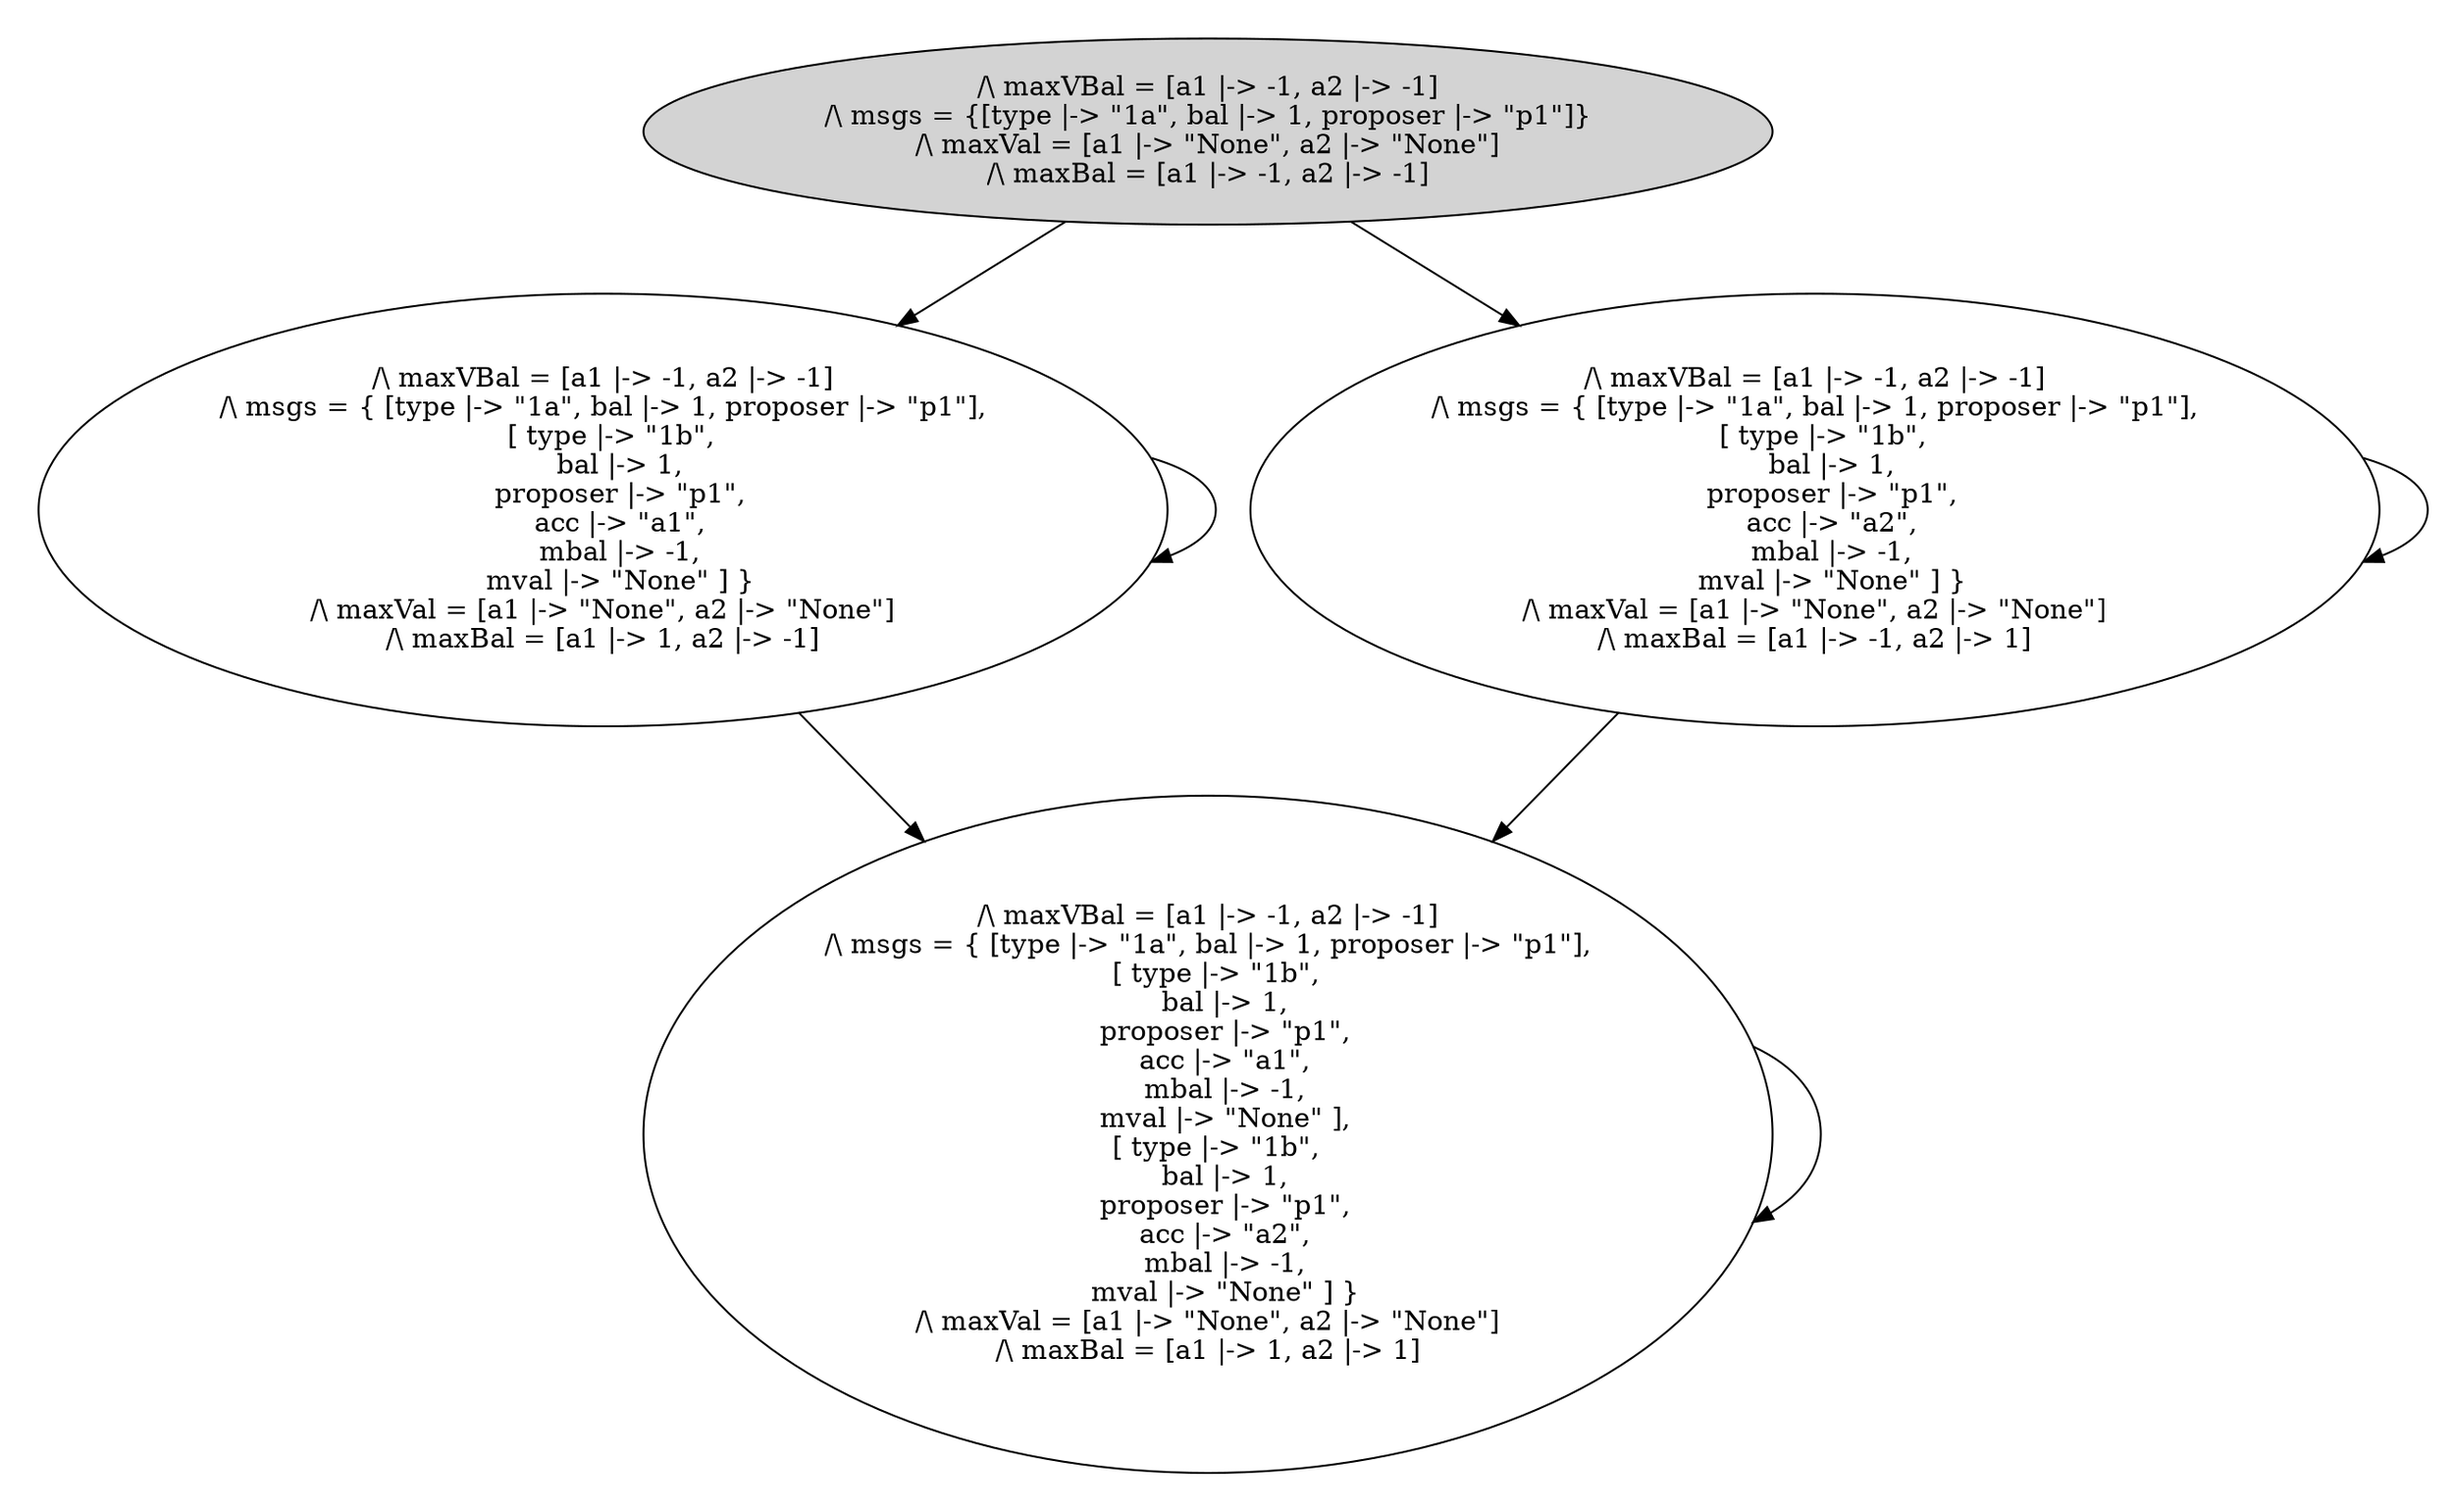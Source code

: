 strict digraph DiskGraph {
nodesep=0.35;
subgraph cluster_graph {
color="white";
-1416466293964799307 [label="/\\ maxVBal = [a1 |-> -1, a2 |-> -1]\n/\\ msgs = {[type |-> \"1a\", bal |-> 1, proposer |-> \"p1\"]}\n/\\ maxVal = [a1 |-> \"None\", a2 |-> \"None\"]\n/\\ maxBal = [a1 |-> -1, a2 |-> -1]",style = filled]
-1416466293964799307 -> 5628181632492425619 [label="",color="black",fontcolor="black"];
5628181632492425619 [label="/\\ maxVBal = [a1 |-> -1, a2 |-> -1]\n/\\ msgs = { [type |-> \"1a\", bal |-> 1, proposer |-> \"p1\"],\n  [ type |-> \"1b\",\n    bal |-> 1,\n    proposer |-> \"p1\",\n    acc |-> \"a1\",\n    mbal |-> -1,\n    mval |-> \"None\" ] }\n/\\ maxVal = [a1 |-> \"None\", a2 |-> \"None\"]\n/\\ maxBal = [a1 |-> 1, a2 |-> -1]"];
-1416466293964799307 -> 7891123378727893063 [label="",color="black",fontcolor="black"];
7891123378727893063 [label="/\\ maxVBal = [a1 |-> -1, a2 |-> -1]\n/\\ msgs = { [type |-> \"1a\", bal |-> 1, proposer |-> \"p1\"],\n  [ type |-> \"1b\",\n    bal |-> 1,\n    proposer |-> \"p1\",\n    acc |-> \"a2\",\n    mbal |-> -1,\n    mval |-> \"None\" ] }\n/\\ maxVal = [a1 |-> \"None\", a2 |-> \"None\"]\n/\\ maxBal = [a1 |-> -1, a2 |-> 1]"];
5628181632492425619 -> 5628181632492425619 [label="",color="black",fontcolor="black"];
5628181632492425619 -> 5875126918969552521 [label="",color="black",fontcolor="black"];
5875126918969552521 [label="/\\ maxVBal = [a1 |-> -1, a2 |-> -1]\n/\\ msgs = { [type |-> \"1a\", bal |-> 1, proposer |-> \"p1\"],\n  [ type |-> \"1b\",\n    bal |-> 1,\n    proposer |-> \"p1\",\n    acc |-> \"a1\",\n    mbal |-> -1,\n    mval |-> \"None\" ],\n  [ type |-> \"1b\",\n    bal |-> 1,\n    proposer |-> \"p1\",\n    acc |-> \"a2\",\n    mbal |-> -1,\n    mval |-> \"None\" ] }\n/\\ maxVal = [a1 |-> \"None\", a2 |-> \"None\"]\n/\\ maxBal = [a1 |-> 1, a2 |-> 1]"];
7891123378727893063 -> 5875126918969552521 [label="",color="black",fontcolor="black"];
7891123378727893063 -> 7891123378727893063 [label="",color="black",fontcolor="black"];
5875126918969552521 -> 5875126918969552521 [label="",color="black",fontcolor="black"];
5875126918969552521 -> 5875126918969552521 [label="",color="black",fontcolor="black"];
{rank = same; -1416466293964799307;}
{rank = same; 7891123378727893063;5628181632492425619;}
{rank = same; 5875126918969552521;}
}
}